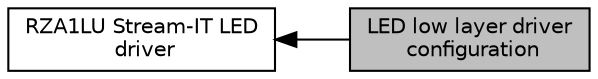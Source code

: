 digraph "LED low layer driver configuration"
{
  edge [fontname="Helvetica",fontsize="10",labelfontname="Helvetica",labelfontsize="10"];
  node [fontname="Helvetica",fontsize="10",shape=box];
  rankdir=LR;
  Node1 [label="LED low layer driver\l configuration",height=0.2,width=0.4,color="black", fillcolor="grey75", style="filled", fontcolor="black",tooltip="This interface allows control of the LED interface on the RZA1LU Stream-IT Board."];
  Node2 [label="RZA1LU Stream-IT LED\l driver",height=0.2,width=0.4,color="black", fillcolor="white", style="filled",URL="$dd/d85/group__R__SW__PKG__93__LED__API.html",tooltip="This interface provides access to the LED on the RZA1LU Stream-IT board See LED High Level Driver for..."];
  Node2->Node1 [shape=plaintext, dir="back", style="solid"];
}
